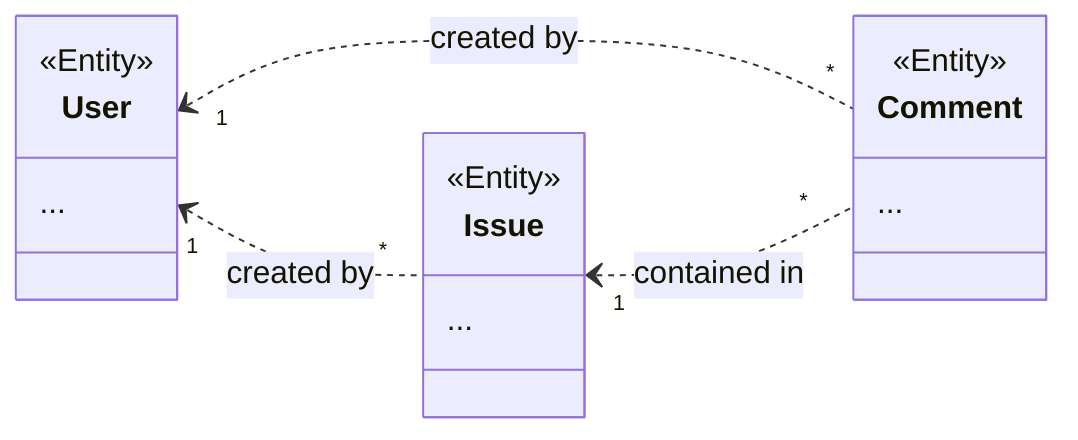 classDiagram
    direction LR

    class User {
        <<Entity>>
        ...
    }
    class Issue {
        <<Entity>>
        ...
    }
    class Comment {
        <<Entity>>
        ...
    }

    User "1" <.. "*" Issue : created by
    User "1" <.. "*" Comment : created by
    Issue "1" <.. "*" Comment : contained in